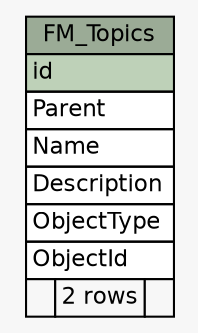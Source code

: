 // dot 2.28.0 on Linux 3.2.21-1.32.6.amzn1.x86_64
// SchemaSpy rev 590
digraph "FM_Topics" {
  graph [
    rankdir="RL"
    bgcolor="#f7f7f7"
    nodesep="0.18"
    ranksep="0.46"
    fontname="Helvetica"
    fontsize="11"
  ];
  node [
    fontname="Helvetica"
    fontsize="11"
    shape="plaintext"
  ];
  edge [
    arrowsize="0.8"
  ];
  "FM_Topics" [
    label=<
    <TABLE BORDER="0" CELLBORDER="1" CELLSPACING="0" BGCOLOR="#ffffff">
      <TR><TD COLSPAN="3" BGCOLOR="#9bab96" ALIGN="CENTER">FM_Topics</TD></TR>
      <TR><TD PORT="id" COLSPAN="3" BGCOLOR="#bed1b8" ALIGN="LEFT">id</TD></TR>
      <TR><TD PORT="Parent" COLSPAN="3" ALIGN="LEFT">Parent</TD></TR>
      <TR><TD PORT="Name" COLSPAN="3" ALIGN="LEFT">Name</TD></TR>
      <TR><TD PORT="Description" COLSPAN="3" ALIGN="LEFT">Description</TD></TR>
      <TR><TD PORT="ObjectType" COLSPAN="3" ALIGN="LEFT">ObjectType</TD></TR>
      <TR><TD PORT="ObjectId" COLSPAN="3" ALIGN="LEFT">ObjectId</TD></TR>
      <TR><TD ALIGN="LEFT" BGCOLOR="#f7f7f7">  </TD><TD ALIGN="RIGHT" BGCOLOR="#f7f7f7">2 rows</TD><TD ALIGN="RIGHT" BGCOLOR="#f7f7f7">  </TD></TR>
    </TABLE>>
    URL="tables/FM_Topics.html"
    tooltip="FM_Topics"
  ];
}
